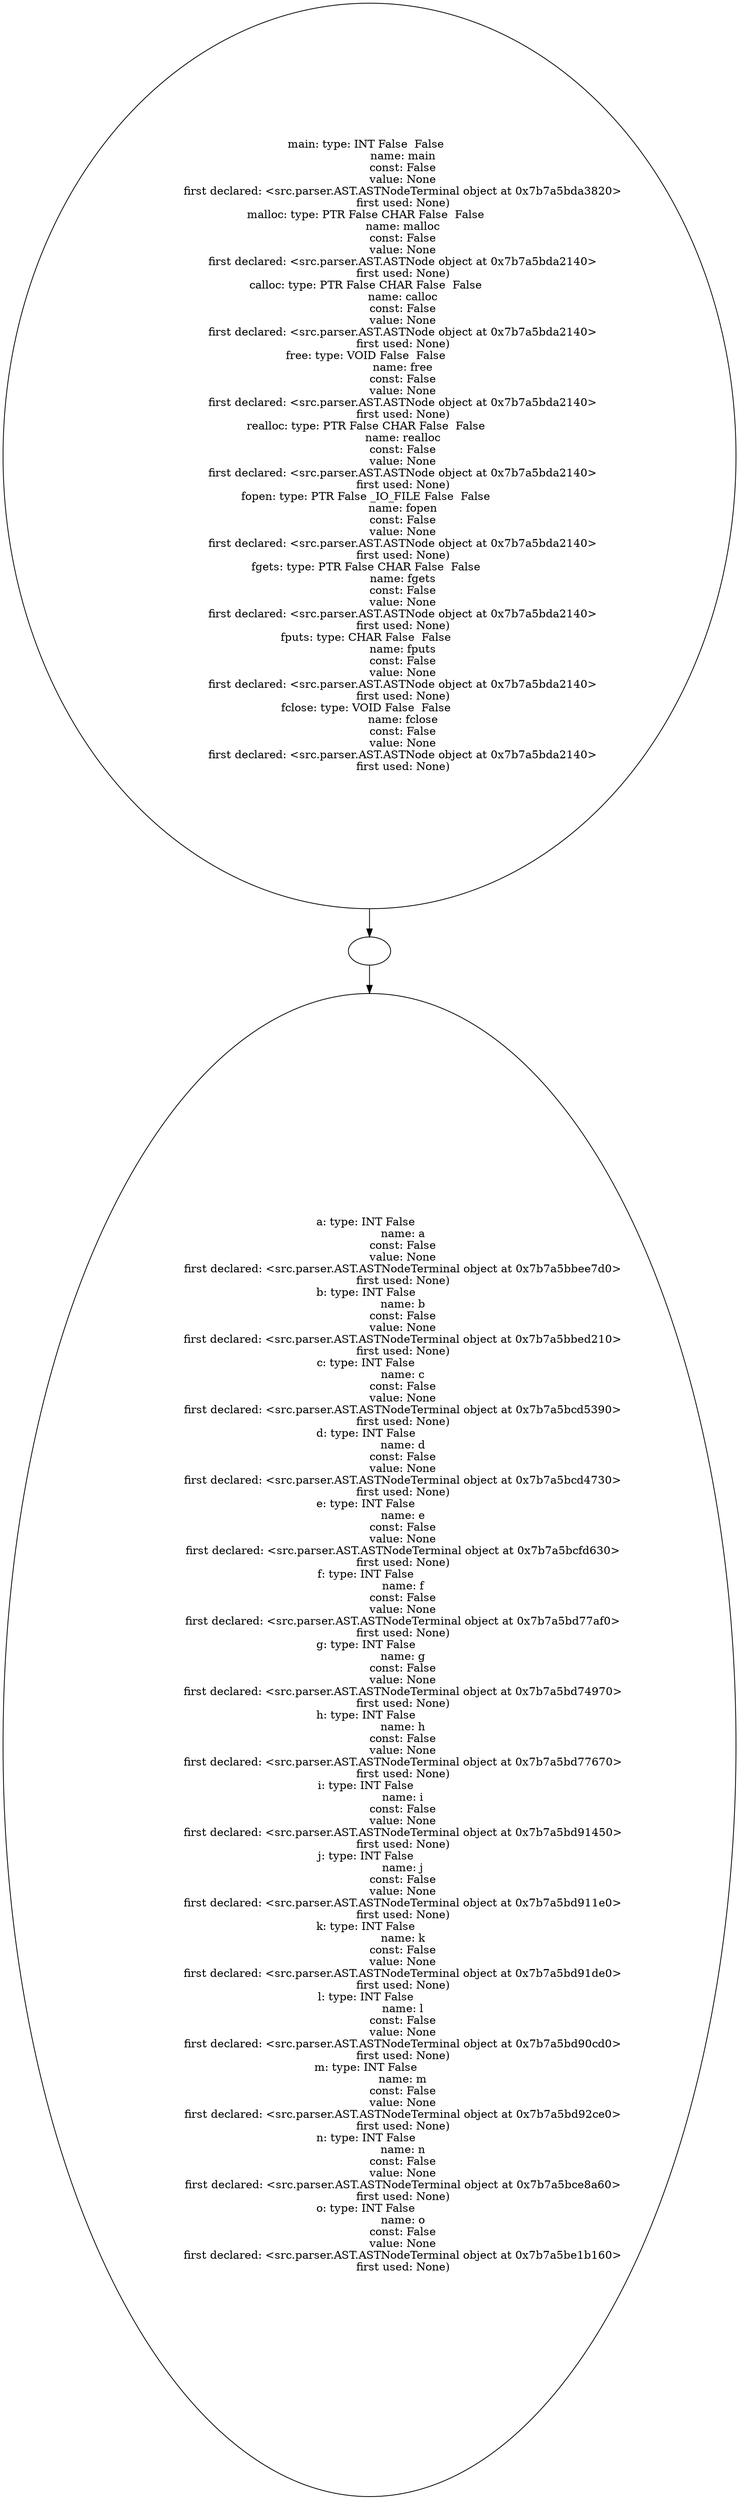 digraph AST {
  "135765457179824" [label="main: type: INT False  False  
                   name: main
                   const: False
                   value: None
                   first declared: <src.parser.AST.ASTNodeTerminal object at 0x7b7a5bda3820>
                   first used: None)
malloc: type: PTR False CHAR False  False  
                   name: malloc
                   const: False
                   value: None
                   first declared: <src.parser.AST.ASTNode object at 0x7b7a5bda2140>
                   first used: None)
calloc: type: PTR False CHAR False  False  
                   name: calloc
                   const: False
                   value: None
                   first declared: <src.parser.AST.ASTNode object at 0x7b7a5bda2140>
                   first used: None)
free: type: VOID False  False  
                   name: free
                   const: False
                   value: None
                   first declared: <src.parser.AST.ASTNode object at 0x7b7a5bda2140>
                   first used: None)
realloc: type: PTR False CHAR False  False  
                   name: realloc
                   const: False
                   value: None
                   first declared: <src.parser.AST.ASTNode object at 0x7b7a5bda2140>
                   first used: None)
fopen: type: PTR False _IO_FILE False  False  
                   name: fopen
                   const: False
                   value: None
                   first declared: <src.parser.AST.ASTNode object at 0x7b7a5bda2140>
                   first used: None)
fgets: type: PTR False CHAR False  False  
                   name: fgets
                   const: False
                   value: None
                   first declared: <src.parser.AST.ASTNode object at 0x7b7a5bda2140>
                   first used: None)
fputs: type: CHAR False  False  
                   name: fputs
                   const: False
                   value: None
                   first declared: <src.parser.AST.ASTNode object at 0x7b7a5bda2140>
                   first used: None)
fclose: type: VOID False  False  
                   name: fclose
                   const: False
                   value: None
                   first declared: <src.parser.AST.ASTNode object at 0x7b7a5bda2140>
                   first used: None)"];
  "135765457179824" -> "135765457186496";
  "135765457186496" [label=""];
  "135765457186496" -> "135765457183856";
  "135765457183856" [label="a: type: INT False  
                   name: a
                   const: False
                   value: None
                   first declared: <src.parser.AST.ASTNodeTerminal object at 0x7b7a5bbee7d0>
                   first used: None)
b: type: INT False  
                   name: b
                   const: False
                   value: None
                   first declared: <src.parser.AST.ASTNodeTerminal object at 0x7b7a5bbed210>
                   first used: None)
c: type: INT False  
                   name: c
                   const: False
                   value: None
                   first declared: <src.parser.AST.ASTNodeTerminal object at 0x7b7a5bcd5390>
                   first used: None)
d: type: INT False  
                   name: d
                   const: False
                   value: None
                   first declared: <src.parser.AST.ASTNodeTerminal object at 0x7b7a5bcd4730>
                   first used: None)
e: type: INT False  
                   name: e
                   const: False
                   value: None
                   first declared: <src.parser.AST.ASTNodeTerminal object at 0x7b7a5bcfd630>
                   first used: None)
f: type: INT False  
                   name: f
                   const: False
                   value: None
                   first declared: <src.parser.AST.ASTNodeTerminal object at 0x7b7a5bd77af0>
                   first used: None)
g: type: INT False  
                   name: g
                   const: False
                   value: None
                   first declared: <src.parser.AST.ASTNodeTerminal object at 0x7b7a5bd74970>
                   first used: None)
h: type: INT False  
                   name: h
                   const: False
                   value: None
                   first declared: <src.parser.AST.ASTNodeTerminal object at 0x7b7a5bd77670>
                   first used: None)
i: type: INT False  
                   name: i
                   const: False
                   value: None
                   first declared: <src.parser.AST.ASTNodeTerminal object at 0x7b7a5bd91450>
                   first used: None)
j: type: INT False  
                   name: j
                   const: False
                   value: None
                   first declared: <src.parser.AST.ASTNodeTerminal object at 0x7b7a5bd911e0>
                   first used: None)
k: type: INT False  
                   name: k
                   const: False
                   value: None
                   first declared: <src.parser.AST.ASTNodeTerminal object at 0x7b7a5bd91de0>
                   first used: None)
l: type: INT False  
                   name: l
                   const: False
                   value: None
                   first declared: <src.parser.AST.ASTNodeTerminal object at 0x7b7a5bd90cd0>
                   first used: None)
m: type: INT False  
                   name: m
                   const: False
                   value: None
                   first declared: <src.parser.AST.ASTNodeTerminal object at 0x7b7a5bd92ce0>
                   first used: None)
n: type: INT False  
                   name: n
                   const: False
                   value: None
                   first declared: <src.parser.AST.ASTNodeTerminal object at 0x7b7a5bce8a60>
                   first used: None)
o: type: INT False  
                   name: o
                   const: False
                   value: None
                   first declared: <src.parser.AST.ASTNodeTerminal object at 0x7b7a5be1b160>
                   first used: None)"];
}
